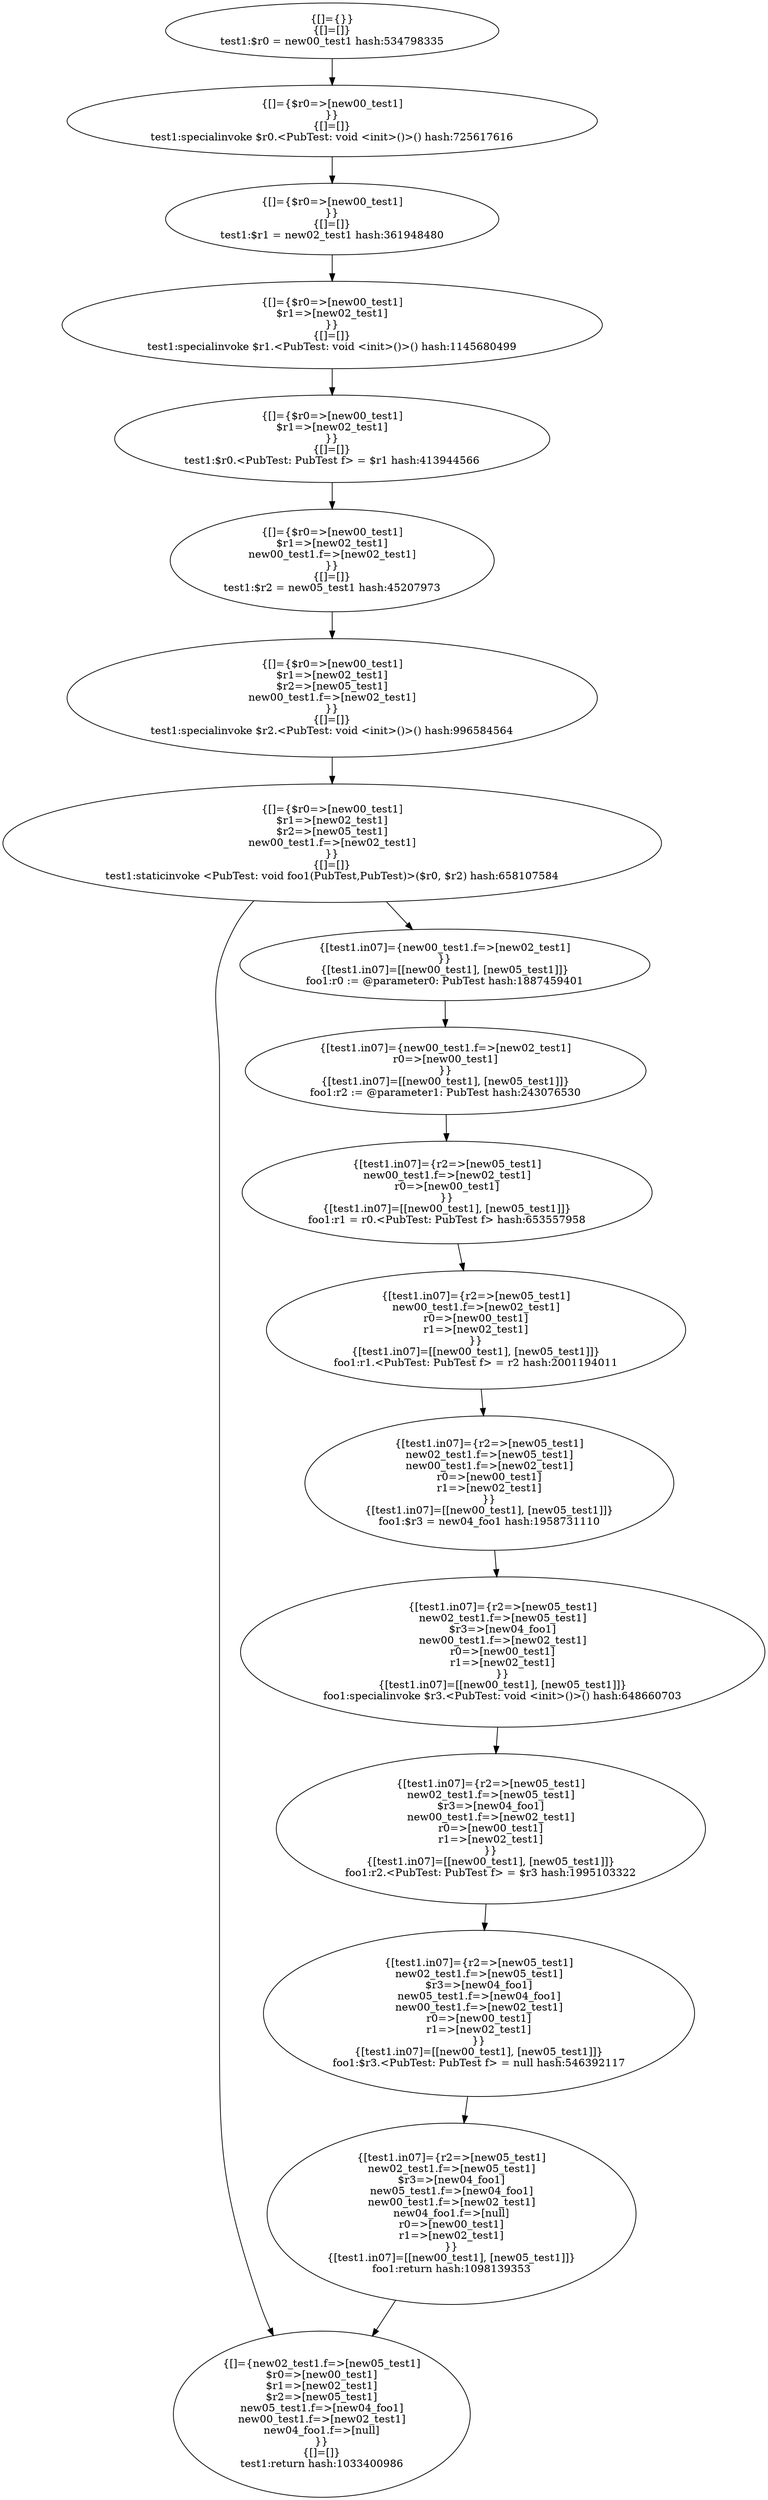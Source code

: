 digraph "./target1-pub/PubTest.test1" {
    "{[]={}}
{[]=[]}
test1:$r0 = new00_test1 hash:534798335";
    "{[]={$r0=>[new00_test1]
}}
{[]=[]}
test1:specialinvoke $r0.<PubTest: void <init>()>() hash:725617616";
    "{[]={$r0=>[new00_test1]
}}
{[]=[]}
test1:$r1 = new02_test1 hash:361948480";
    "{[]={$r0=>[new00_test1]
$r1=>[new02_test1]
}}
{[]=[]}
test1:specialinvoke $r1.<PubTest: void <init>()>() hash:1145680499";
    "{[]={$r0=>[new00_test1]
$r1=>[new02_test1]
}}
{[]=[]}
test1:$r0.<PubTest: PubTest f> = $r1 hash:413944566";
    "{[]={$r0=>[new00_test1]
$r1=>[new02_test1]
new00_test1.f=>[new02_test1]
}}
{[]=[]}
test1:$r2 = new05_test1 hash:45207973";
    "{[]={$r0=>[new00_test1]
$r1=>[new02_test1]
$r2=>[new05_test1]
new00_test1.f=>[new02_test1]
}}
{[]=[]}
test1:specialinvoke $r2.<PubTest: void <init>()>() hash:996584564";
    "{[]={$r0=>[new00_test1]
$r1=>[new02_test1]
$r2=>[new05_test1]
new00_test1.f=>[new02_test1]
}}
{[]=[]}
test1:staticinvoke <PubTest: void foo1(PubTest,PubTest)>($r0, $r2) hash:658107584";
    "{[]={new02_test1.f=>[new05_test1]
$r0=>[new00_test1]
$r1=>[new02_test1]
$r2=>[new05_test1]
new05_test1.f=>[new04_foo1]
new00_test1.f=>[new02_test1]
new04_foo1.f=>[null]
}}
{[]=[]}
test1:return hash:1033400986";
    "{[test1.in07]={new00_test1.f=>[new02_test1]
}}
{[test1.in07]=[[new00_test1], [new05_test1]]}
foo1:r0 := @parameter0: PubTest hash:1887459401";
    "{[test1.in07]={new00_test1.f=>[new02_test1]
r0=>[new00_test1]
}}
{[test1.in07]=[[new00_test1], [new05_test1]]}
foo1:r2 := @parameter1: PubTest hash:243076530";
    "{[test1.in07]={r2=>[new05_test1]
new00_test1.f=>[new02_test1]
r0=>[new00_test1]
}}
{[test1.in07]=[[new00_test1], [new05_test1]]}
foo1:r1 = r0.<PubTest: PubTest f> hash:653557958";
    "{[test1.in07]={r2=>[new05_test1]
new00_test1.f=>[new02_test1]
r0=>[new00_test1]
r1=>[new02_test1]
}}
{[test1.in07]=[[new00_test1], [new05_test1]]}
foo1:r1.<PubTest: PubTest f> = r2 hash:2001194011";
    "{[test1.in07]={r2=>[new05_test1]
new02_test1.f=>[new05_test1]
new00_test1.f=>[new02_test1]
r0=>[new00_test1]
r1=>[new02_test1]
}}
{[test1.in07]=[[new00_test1], [new05_test1]]}
foo1:$r3 = new04_foo1 hash:1958731110";
    "{[test1.in07]={r2=>[new05_test1]
new02_test1.f=>[new05_test1]
$r3=>[new04_foo1]
new00_test1.f=>[new02_test1]
r0=>[new00_test1]
r1=>[new02_test1]
}}
{[test1.in07]=[[new00_test1], [new05_test1]]}
foo1:specialinvoke $r3.<PubTest: void <init>()>() hash:648660703";
    "{[test1.in07]={r2=>[new05_test1]
new02_test1.f=>[new05_test1]
$r3=>[new04_foo1]
new00_test1.f=>[new02_test1]
r0=>[new00_test1]
r1=>[new02_test1]
}}
{[test1.in07]=[[new00_test1], [new05_test1]]}
foo1:r2.<PubTest: PubTest f> = $r3 hash:1995103322";
    "{[test1.in07]={r2=>[new05_test1]
new02_test1.f=>[new05_test1]
$r3=>[new04_foo1]
new05_test1.f=>[new04_foo1]
new00_test1.f=>[new02_test1]
r0=>[new00_test1]
r1=>[new02_test1]
}}
{[test1.in07]=[[new00_test1], [new05_test1]]}
foo1:$r3.<PubTest: PubTest f> = null hash:546392117";
    "{[test1.in07]={r2=>[new05_test1]
new02_test1.f=>[new05_test1]
$r3=>[new04_foo1]
new05_test1.f=>[new04_foo1]
new00_test1.f=>[new02_test1]
new04_foo1.f=>[null]
r0=>[new00_test1]
r1=>[new02_test1]
}}
{[test1.in07]=[[new00_test1], [new05_test1]]}
foo1:return hash:1098139353";
    "{[]={}}
{[]=[]}
test1:$r0 = new00_test1 hash:534798335"->"{[]={$r0=>[new00_test1]
}}
{[]=[]}
test1:specialinvoke $r0.<PubTest: void <init>()>() hash:725617616";
    "{[]={$r0=>[new00_test1]
}}
{[]=[]}
test1:specialinvoke $r0.<PubTest: void <init>()>() hash:725617616"->"{[]={$r0=>[new00_test1]
}}
{[]=[]}
test1:$r1 = new02_test1 hash:361948480";
    "{[]={$r0=>[new00_test1]
}}
{[]=[]}
test1:$r1 = new02_test1 hash:361948480"->"{[]={$r0=>[new00_test1]
$r1=>[new02_test1]
}}
{[]=[]}
test1:specialinvoke $r1.<PubTest: void <init>()>() hash:1145680499";
    "{[]={$r0=>[new00_test1]
$r1=>[new02_test1]
}}
{[]=[]}
test1:specialinvoke $r1.<PubTest: void <init>()>() hash:1145680499"->"{[]={$r0=>[new00_test1]
$r1=>[new02_test1]
}}
{[]=[]}
test1:$r0.<PubTest: PubTest f> = $r1 hash:413944566";
    "{[]={$r0=>[new00_test1]
$r1=>[new02_test1]
}}
{[]=[]}
test1:$r0.<PubTest: PubTest f> = $r1 hash:413944566"->"{[]={$r0=>[new00_test1]
$r1=>[new02_test1]
new00_test1.f=>[new02_test1]
}}
{[]=[]}
test1:$r2 = new05_test1 hash:45207973";
    "{[]={$r0=>[new00_test1]
$r1=>[new02_test1]
new00_test1.f=>[new02_test1]
}}
{[]=[]}
test1:$r2 = new05_test1 hash:45207973"->"{[]={$r0=>[new00_test1]
$r1=>[new02_test1]
$r2=>[new05_test1]
new00_test1.f=>[new02_test1]
}}
{[]=[]}
test1:specialinvoke $r2.<PubTest: void <init>()>() hash:996584564";
    "{[]={$r0=>[new00_test1]
$r1=>[new02_test1]
$r2=>[new05_test1]
new00_test1.f=>[new02_test1]
}}
{[]=[]}
test1:specialinvoke $r2.<PubTest: void <init>()>() hash:996584564"->"{[]={$r0=>[new00_test1]
$r1=>[new02_test1]
$r2=>[new05_test1]
new00_test1.f=>[new02_test1]
}}
{[]=[]}
test1:staticinvoke <PubTest: void foo1(PubTest,PubTest)>($r0, $r2) hash:658107584";
    "{[]={$r0=>[new00_test1]
$r1=>[new02_test1]
$r2=>[new05_test1]
new00_test1.f=>[new02_test1]
}}
{[]=[]}
test1:staticinvoke <PubTest: void foo1(PubTest,PubTest)>($r0, $r2) hash:658107584"->"{[]={new02_test1.f=>[new05_test1]
$r0=>[new00_test1]
$r1=>[new02_test1]
$r2=>[new05_test1]
new05_test1.f=>[new04_foo1]
new00_test1.f=>[new02_test1]
new04_foo1.f=>[null]
}}
{[]=[]}
test1:return hash:1033400986";
    "{[]={$r0=>[new00_test1]
$r1=>[new02_test1]
$r2=>[new05_test1]
new00_test1.f=>[new02_test1]
}}
{[]=[]}
test1:staticinvoke <PubTest: void foo1(PubTest,PubTest)>($r0, $r2) hash:658107584"->"{[test1.in07]={new00_test1.f=>[new02_test1]
}}
{[test1.in07]=[[new00_test1], [new05_test1]]}
foo1:r0 := @parameter0: PubTest hash:1887459401";
    "{[test1.in07]={new00_test1.f=>[new02_test1]
}}
{[test1.in07]=[[new00_test1], [new05_test1]]}
foo1:r0 := @parameter0: PubTest hash:1887459401"->"{[test1.in07]={new00_test1.f=>[new02_test1]
r0=>[new00_test1]
}}
{[test1.in07]=[[new00_test1], [new05_test1]]}
foo1:r2 := @parameter1: PubTest hash:243076530";
    "{[test1.in07]={new00_test1.f=>[new02_test1]
r0=>[new00_test1]
}}
{[test1.in07]=[[new00_test1], [new05_test1]]}
foo1:r2 := @parameter1: PubTest hash:243076530"->"{[test1.in07]={r2=>[new05_test1]
new00_test1.f=>[new02_test1]
r0=>[new00_test1]
}}
{[test1.in07]=[[new00_test1], [new05_test1]]}
foo1:r1 = r0.<PubTest: PubTest f> hash:653557958";
    "{[test1.in07]={r2=>[new05_test1]
new00_test1.f=>[new02_test1]
r0=>[new00_test1]
}}
{[test1.in07]=[[new00_test1], [new05_test1]]}
foo1:r1 = r0.<PubTest: PubTest f> hash:653557958"->"{[test1.in07]={r2=>[new05_test1]
new00_test1.f=>[new02_test1]
r0=>[new00_test1]
r1=>[new02_test1]
}}
{[test1.in07]=[[new00_test1], [new05_test1]]}
foo1:r1.<PubTest: PubTest f> = r2 hash:2001194011";
    "{[test1.in07]={r2=>[new05_test1]
new00_test1.f=>[new02_test1]
r0=>[new00_test1]
r1=>[new02_test1]
}}
{[test1.in07]=[[new00_test1], [new05_test1]]}
foo1:r1.<PubTest: PubTest f> = r2 hash:2001194011"->"{[test1.in07]={r2=>[new05_test1]
new02_test1.f=>[new05_test1]
new00_test1.f=>[new02_test1]
r0=>[new00_test1]
r1=>[new02_test1]
}}
{[test1.in07]=[[new00_test1], [new05_test1]]}
foo1:$r3 = new04_foo1 hash:1958731110";
    "{[test1.in07]={r2=>[new05_test1]
new02_test1.f=>[new05_test1]
new00_test1.f=>[new02_test1]
r0=>[new00_test1]
r1=>[new02_test1]
}}
{[test1.in07]=[[new00_test1], [new05_test1]]}
foo1:$r3 = new04_foo1 hash:1958731110"->"{[test1.in07]={r2=>[new05_test1]
new02_test1.f=>[new05_test1]
$r3=>[new04_foo1]
new00_test1.f=>[new02_test1]
r0=>[new00_test1]
r1=>[new02_test1]
}}
{[test1.in07]=[[new00_test1], [new05_test1]]}
foo1:specialinvoke $r3.<PubTest: void <init>()>() hash:648660703";
    "{[test1.in07]={r2=>[new05_test1]
new02_test1.f=>[new05_test1]
$r3=>[new04_foo1]
new00_test1.f=>[new02_test1]
r0=>[new00_test1]
r1=>[new02_test1]
}}
{[test1.in07]=[[new00_test1], [new05_test1]]}
foo1:specialinvoke $r3.<PubTest: void <init>()>() hash:648660703"->"{[test1.in07]={r2=>[new05_test1]
new02_test1.f=>[new05_test1]
$r3=>[new04_foo1]
new00_test1.f=>[new02_test1]
r0=>[new00_test1]
r1=>[new02_test1]
}}
{[test1.in07]=[[new00_test1], [new05_test1]]}
foo1:r2.<PubTest: PubTest f> = $r3 hash:1995103322";
    "{[test1.in07]={r2=>[new05_test1]
new02_test1.f=>[new05_test1]
$r3=>[new04_foo1]
new00_test1.f=>[new02_test1]
r0=>[new00_test1]
r1=>[new02_test1]
}}
{[test1.in07]=[[new00_test1], [new05_test1]]}
foo1:r2.<PubTest: PubTest f> = $r3 hash:1995103322"->"{[test1.in07]={r2=>[new05_test1]
new02_test1.f=>[new05_test1]
$r3=>[new04_foo1]
new05_test1.f=>[new04_foo1]
new00_test1.f=>[new02_test1]
r0=>[new00_test1]
r1=>[new02_test1]
}}
{[test1.in07]=[[new00_test1], [new05_test1]]}
foo1:$r3.<PubTest: PubTest f> = null hash:546392117";
    "{[test1.in07]={r2=>[new05_test1]
new02_test1.f=>[new05_test1]
$r3=>[new04_foo1]
new05_test1.f=>[new04_foo1]
new00_test1.f=>[new02_test1]
r0=>[new00_test1]
r1=>[new02_test1]
}}
{[test1.in07]=[[new00_test1], [new05_test1]]}
foo1:$r3.<PubTest: PubTest f> = null hash:546392117"->"{[test1.in07]={r2=>[new05_test1]
new02_test1.f=>[new05_test1]
$r3=>[new04_foo1]
new05_test1.f=>[new04_foo1]
new00_test1.f=>[new02_test1]
new04_foo1.f=>[null]
r0=>[new00_test1]
r1=>[new02_test1]
}}
{[test1.in07]=[[new00_test1], [new05_test1]]}
foo1:return hash:1098139353";
    "{[test1.in07]={r2=>[new05_test1]
new02_test1.f=>[new05_test1]
$r3=>[new04_foo1]
new05_test1.f=>[new04_foo1]
new00_test1.f=>[new02_test1]
new04_foo1.f=>[null]
r0=>[new00_test1]
r1=>[new02_test1]
}}
{[test1.in07]=[[new00_test1], [new05_test1]]}
foo1:return hash:1098139353"->"{[]={new02_test1.f=>[new05_test1]
$r0=>[new00_test1]
$r1=>[new02_test1]
$r2=>[new05_test1]
new05_test1.f=>[new04_foo1]
new00_test1.f=>[new02_test1]
new04_foo1.f=>[null]
}}
{[]=[]}
test1:return hash:1033400986";
}
